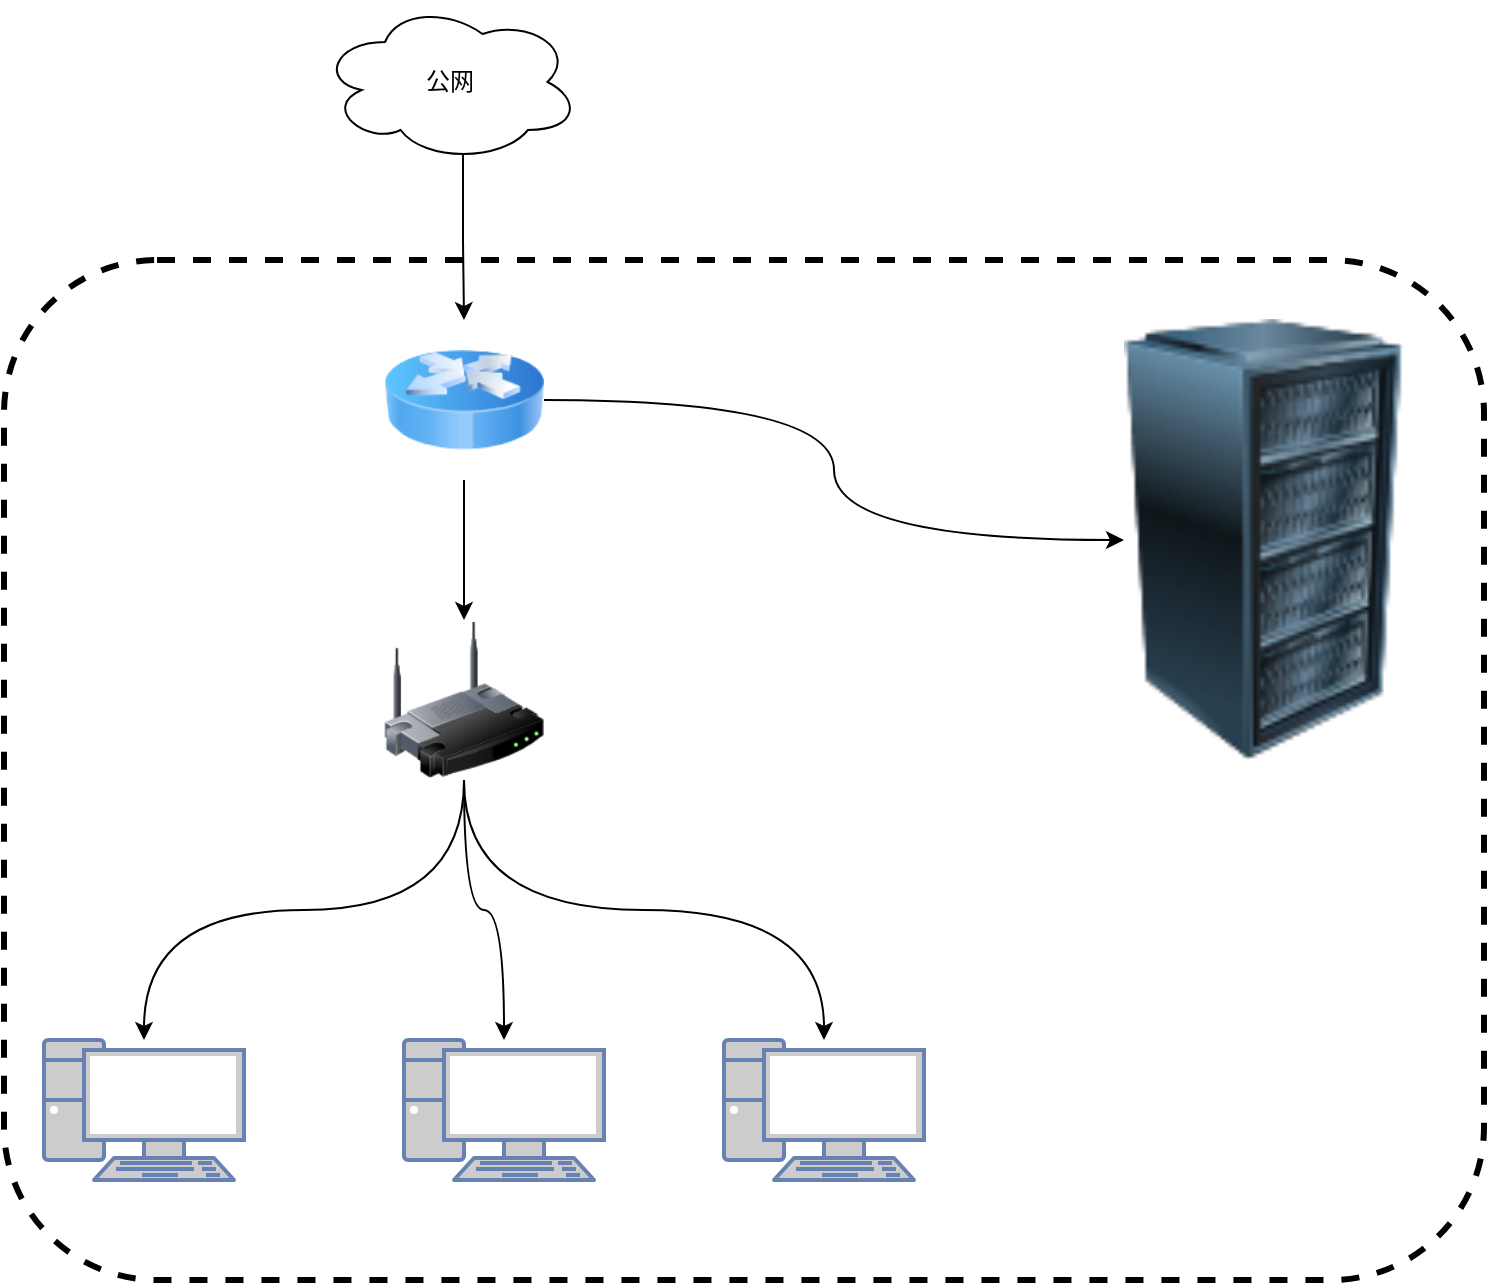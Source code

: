 <mxfile version="20.2.3" type="device"><diagram id="7yGgxEw79NSqe8R8s2X3" name="Page-1"><mxGraphModel dx="1421" dy="845" grid="1" gridSize="10" guides="1" tooltips="1" connect="1" arrows="1" fold="1" page="1" pageScale="1" pageWidth="850" pageHeight="1100" math="0" shadow="0"><root><mxCell id="0"/><mxCell id="1" parent="0"/><mxCell id="TMfxG5i9py3s7g2HgrvV-20" value="" style="rounded=1;whiteSpace=wrap;html=1;fillColor=none;dashed=1;strokeWidth=3;" vertex="1" parent="1"><mxGeometry x="30" y="210" width="740" height="510" as="geometry"/></mxCell><mxCell id="TMfxG5i9py3s7g2HgrvV-10" style="edgeStyle=orthogonalEdgeStyle;rounded=0;orthogonalLoop=1;jettySize=auto;html=1;exitX=0.5;exitY=1;exitDx=0;exitDy=0;" edge="1" parent="1" source="TMfxG5i9py3s7g2HgrvV-3" target="TMfxG5i9py3s7g2HgrvV-9"><mxGeometry relative="1" as="geometry"/></mxCell><mxCell id="TMfxG5i9py3s7g2HgrvV-11" style="edgeStyle=orthogonalEdgeStyle;rounded=0;orthogonalLoop=1;jettySize=auto;html=1;exitX=1;exitY=0.5;exitDx=0;exitDy=0;curved=1;" edge="1" parent="1" source="TMfxG5i9py3s7g2HgrvV-3" target="TMfxG5i9py3s7g2HgrvV-8"><mxGeometry relative="1" as="geometry"/></mxCell><mxCell id="TMfxG5i9py3s7g2HgrvV-3" value="" style="image;html=1;image=img/lib/clip_art/networking/Router_Icon_128x128.png" vertex="1" parent="1"><mxGeometry x="220" y="240" width="80" height="80" as="geometry"/></mxCell><mxCell id="TMfxG5i9py3s7g2HgrvV-7" style="edgeStyle=orthogonalEdgeStyle;rounded=0;orthogonalLoop=1;jettySize=auto;html=1;exitX=0.55;exitY=0.95;exitDx=0;exitDy=0;exitPerimeter=0;entryX=0.5;entryY=0;entryDx=0;entryDy=0;" edge="1" parent="1" source="TMfxG5i9py3s7g2HgrvV-4" target="TMfxG5i9py3s7g2HgrvV-3"><mxGeometry relative="1" as="geometry"/></mxCell><mxCell id="TMfxG5i9py3s7g2HgrvV-4" value="公网" style="ellipse;shape=cloud;whiteSpace=wrap;html=1;" vertex="1" parent="1"><mxGeometry x="188" y="81" width="130" height="80" as="geometry"/></mxCell><mxCell id="TMfxG5i9py3s7g2HgrvV-8" value="" style="image;html=1;image=img/lib/clip_art/computers/Server_Rack_128x128.png" vertex="1" parent="1"><mxGeometry x="590" y="150" width="140" height="400" as="geometry"/></mxCell><mxCell id="TMfxG5i9py3s7g2HgrvV-17" style="edgeStyle=orthogonalEdgeStyle;curved=1;rounded=0;orthogonalLoop=1;jettySize=auto;html=1;exitX=0.5;exitY=1;exitDx=0;exitDy=0;" edge="1" parent="1" source="TMfxG5i9py3s7g2HgrvV-9" target="TMfxG5i9py3s7g2HgrvV-12"><mxGeometry relative="1" as="geometry"/></mxCell><mxCell id="TMfxG5i9py3s7g2HgrvV-18" style="edgeStyle=orthogonalEdgeStyle;curved=1;rounded=0;orthogonalLoop=1;jettySize=auto;html=1;exitX=0.5;exitY=1;exitDx=0;exitDy=0;" edge="1" parent="1" source="TMfxG5i9py3s7g2HgrvV-9" target="TMfxG5i9py3s7g2HgrvV-16"><mxGeometry relative="1" as="geometry"/></mxCell><mxCell id="TMfxG5i9py3s7g2HgrvV-19" style="edgeStyle=orthogonalEdgeStyle;curved=1;rounded=0;orthogonalLoop=1;jettySize=auto;html=1;exitX=0.5;exitY=1;exitDx=0;exitDy=0;" edge="1" parent="1" source="TMfxG5i9py3s7g2HgrvV-9" target="TMfxG5i9py3s7g2HgrvV-15"><mxGeometry relative="1" as="geometry"/></mxCell><mxCell id="TMfxG5i9py3s7g2HgrvV-9" value="" style="image;html=1;image=img/lib/clip_art/networking/Wireless_Router_128x128.png" vertex="1" parent="1"><mxGeometry x="220" y="390" width="80" height="80" as="geometry"/></mxCell><mxCell id="TMfxG5i9py3s7g2HgrvV-12" value="" style="fontColor=#0066CC;verticalAlign=top;verticalLabelPosition=bottom;labelPosition=center;align=center;html=1;outlineConnect=0;fillColor=#CCCCCC;strokeColor=#6881B3;gradientColor=none;gradientDirection=north;strokeWidth=2;shape=mxgraph.networks.pc;" vertex="1" parent="1"><mxGeometry x="50" y="600" width="100" height="70" as="geometry"/></mxCell><mxCell id="TMfxG5i9py3s7g2HgrvV-15" value="" style="fontColor=#0066CC;verticalAlign=top;verticalLabelPosition=bottom;labelPosition=center;align=center;html=1;outlineConnect=0;fillColor=#CCCCCC;strokeColor=#6881B3;gradientColor=none;gradientDirection=north;strokeWidth=2;shape=mxgraph.networks.pc;" vertex="1" parent="1"><mxGeometry x="390" y="600" width="100" height="70" as="geometry"/></mxCell><mxCell id="TMfxG5i9py3s7g2HgrvV-16" value="" style="fontColor=#0066CC;verticalAlign=top;verticalLabelPosition=bottom;labelPosition=center;align=center;html=1;outlineConnect=0;fillColor=#CCCCCC;strokeColor=#6881B3;gradientColor=none;gradientDirection=north;strokeWidth=2;shape=mxgraph.networks.pc;" vertex="1" parent="1"><mxGeometry x="230" y="600" width="100" height="70" as="geometry"/></mxCell></root></mxGraphModel></diagram></mxfile>